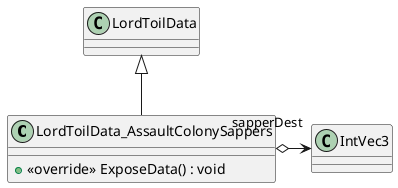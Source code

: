 @startuml
class LordToilData_AssaultColonySappers {
    + <<override>> ExposeData() : void
}
LordToilData <|-- LordToilData_AssaultColonySappers
LordToilData_AssaultColonySappers o-> "sapperDest" IntVec3
@enduml
